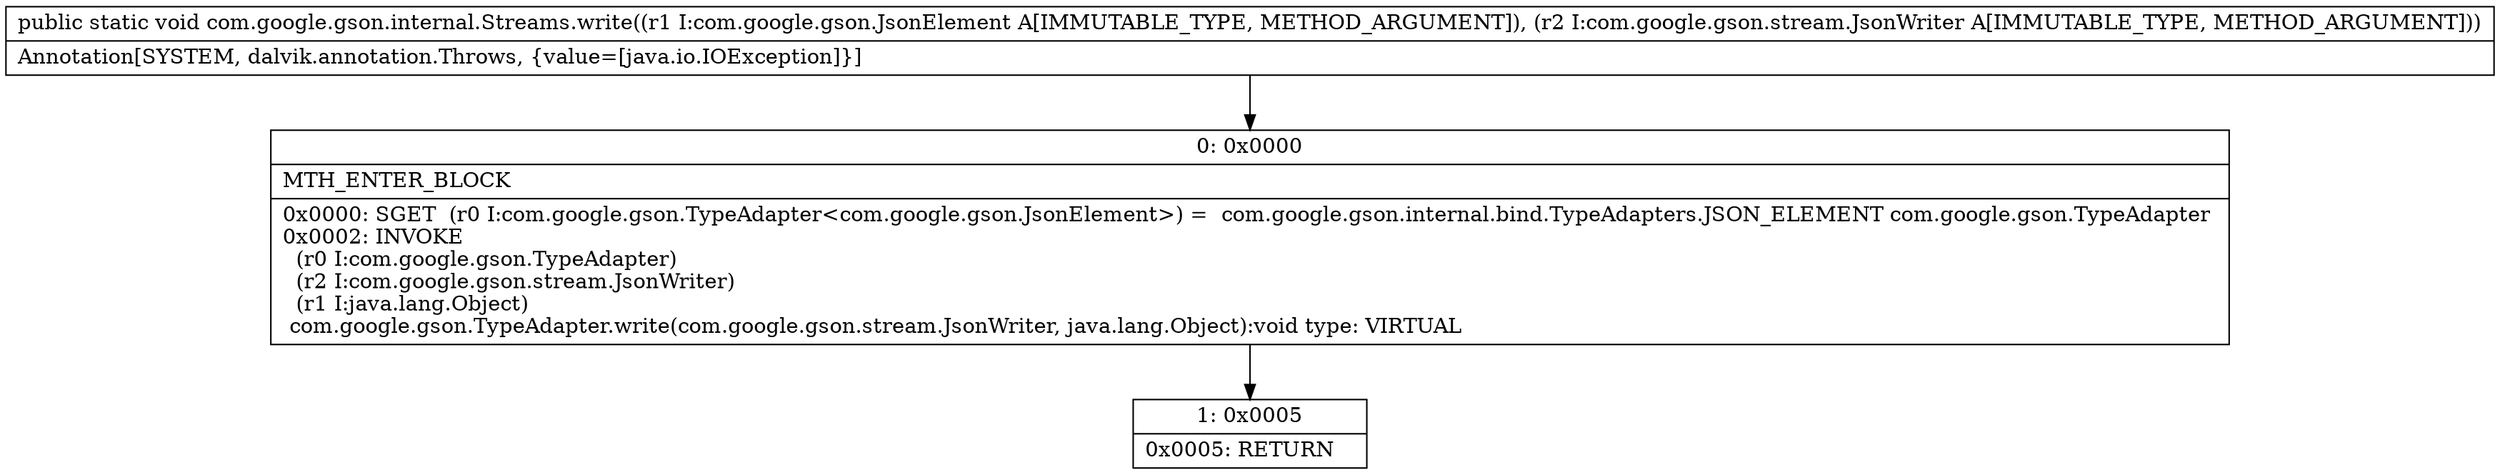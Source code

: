 digraph "CFG forcom.google.gson.internal.Streams.write(Lcom\/google\/gson\/JsonElement;Lcom\/google\/gson\/stream\/JsonWriter;)V" {
Node_0 [shape=record,label="{0\:\ 0x0000|MTH_ENTER_BLOCK\l|0x0000: SGET  (r0 I:com.google.gson.TypeAdapter\<com.google.gson.JsonElement\>) =  com.google.gson.internal.bind.TypeAdapters.JSON_ELEMENT com.google.gson.TypeAdapter \l0x0002: INVOKE  \l  (r0 I:com.google.gson.TypeAdapter)\l  (r2 I:com.google.gson.stream.JsonWriter)\l  (r1 I:java.lang.Object)\l com.google.gson.TypeAdapter.write(com.google.gson.stream.JsonWriter, java.lang.Object):void type: VIRTUAL \l}"];
Node_1 [shape=record,label="{1\:\ 0x0005|0x0005: RETURN   \l}"];
MethodNode[shape=record,label="{public static void com.google.gson.internal.Streams.write((r1 I:com.google.gson.JsonElement A[IMMUTABLE_TYPE, METHOD_ARGUMENT]), (r2 I:com.google.gson.stream.JsonWriter A[IMMUTABLE_TYPE, METHOD_ARGUMENT]))  | Annotation[SYSTEM, dalvik.annotation.Throws, \{value=[java.io.IOException]\}]\l}"];
MethodNode -> Node_0;
Node_0 -> Node_1;
}


